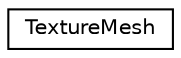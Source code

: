 digraph "Graphical Class Hierarchy"
{
 // LATEX_PDF_SIZE
  edge [fontname="Helvetica",fontsize="10",labelfontname="Helvetica",labelfontsize="10"];
  node [fontname="Helvetica",fontsize="10",shape=record];
  rankdir="LR";
  Node0 [label="TextureMesh",height=0.2,width=0.4,color="black", fillcolor="white", style="filled",URL="$struct_texture_mesh.html",tooltip="struct containing the id, type and location of a texture that will be attached to the mesh"];
}
